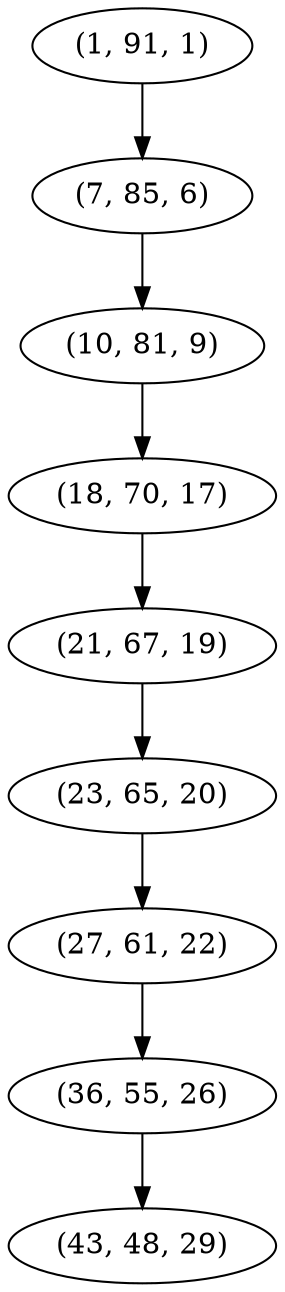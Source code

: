 digraph tree {
    "(1, 91, 1)";
    "(7, 85, 6)";
    "(10, 81, 9)";
    "(18, 70, 17)";
    "(21, 67, 19)";
    "(23, 65, 20)";
    "(27, 61, 22)";
    "(36, 55, 26)";
    "(43, 48, 29)";
    "(1, 91, 1)" -> "(7, 85, 6)";
    "(7, 85, 6)" -> "(10, 81, 9)";
    "(10, 81, 9)" -> "(18, 70, 17)";
    "(18, 70, 17)" -> "(21, 67, 19)";
    "(21, 67, 19)" -> "(23, 65, 20)";
    "(23, 65, 20)" -> "(27, 61, 22)";
    "(27, 61, 22)" -> "(36, 55, 26)";
    "(36, 55, 26)" -> "(43, 48, 29)";
}
